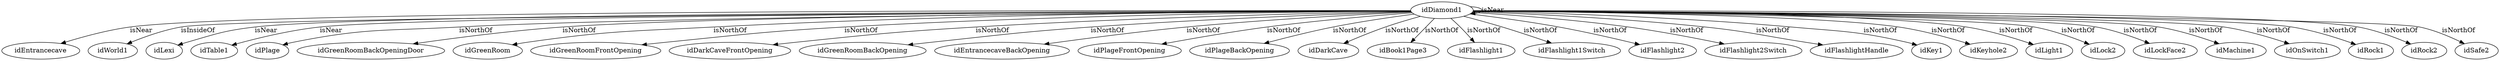 digraph  {
idDiamond1 [node_type=entity_node];
idEntrancecave [node_type=entity_node];
idWorld1 [node_type=entity_node];
idLexi [node_type=entity_node];
idTable1 [node_type=entity_node];
idPlage [node_type=entity_node];
idGreenRoomBackOpeningDoor [node_type=entity_node];
idGreenRoom [node_type=entity_node];
idGreenRoomFrontOpening [node_type=entity_node];
idDarkCaveFrontOpening [node_type=entity_node];
idGreenRoomBackOpening [node_type=entity_node];
idEntrancecaveBackOpening [node_type=entity_node];
idPlageFrontOpening [node_type=entity_node];
idPlageBackOpening [node_type=entity_node];
idDarkCave [node_type=entity_node];
idBook1Page3 [node_type=entity_node];
idFlashlight1 [node_type=entity_node];
idFlashlight1Switch [node_type=entity_node];
idFlashlight2 [node_type=entity_node];
idFlashlight2Switch [node_type=entity_node];
idFlashlightHandle [node_type=entity_node];
idKey1 [node_type=entity_node];
idKeyhole2 [node_type=entity_node];
idLight1 [node_type=entity_node];
idLock2 [node_type=entity_node];
idLockFace2 [node_type=entity_node];
idMachine1 [node_type=entity_node];
idOnSwitch1 [node_type=entity_node];
idRock1 [node_type=entity_node];
idRock2 [node_type=entity_node];
idSafe2 [node_type=entity_node];
idDiamond1 -> idEntrancecave  [edge_type=relationship, label=isNear];
idDiamond1 -> idWorld1  [edge_type=relationship, label=isInsideOf];
idDiamond1 -> idLexi  [edge_type=relationship, label=isNear];
idDiamond1 -> idTable1  [edge_type=relationship, label=isNear];
idDiamond1 -> idDiamond1  [edge_type=relationship, label=isNear];
idDiamond1 -> idPlage  [edge_type=relationship, label=isNorthOf];
idDiamond1 -> idGreenRoomBackOpeningDoor  [edge_type=relationship, label=isNorthOf];
idDiamond1 -> idGreenRoom  [edge_type=relationship, label=isNorthOf];
idDiamond1 -> idGreenRoomFrontOpening  [edge_type=relationship, label=isNorthOf];
idDiamond1 -> idDarkCaveFrontOpening  [edge_type=relationship, label=isNorthOf];
idDiamond1 -> idGreenRoomBackOpening  [edge_type=relationship, label=isNorthOf];
idDiamond1 -> idEntrancecaveBackOpening  [edge_type=relationship, label=isNorthOf];
idDiamond1 -> idPlageFrontOpening  [edge_type=relationship, label=isNorthOf];
idDiamond1 -> idPlageBackOpening  [edge_type=relationship, label=isNorthOf];
idDiamond1 -> idDarkCave  [edge_type=relationship, label=isNorthOf];
idDiamond1 -> idBook1Page3  [edge_type=relationship, label=isNorthOf];
idDiamond1 -> idFlashlight1  [edge_type=relationship, label=isNorthOf];
idDiamond1 -> idFlashlight1Switch  [edge_type=relationship, label=isNorthOf];
idDiamond1 -> idFlashlight2  [edge_type=relationship, label=isNorthOf];
idDiamond1 -> idFlashlight2Switch  [edge_type=relationship, label=isNorthOf];
idDiamond1 -> idFlashlightHandle  [edge_type=relationship, label=isNorthOf];
idDiamond1 -> idKey1  [edge_type=relationship, label=isNorthOf];
idDiamond1 -> idKeyhole2  [edge_type=relationship, label=isNorthOf];
idDiamond1 -> idLight1  [edge_type=relationship, label=isNorthOf];
idDiamond1 -> idLock2  [edge_type=relationship, label=isNorthOf];
idDiamond1 -> idLockFace2  [edge_type=relationship, label=isNorthOf];
idDiamond1 -> idMachine1  [edge_type=relationship, label=isNorthOf];
idDiamond1 -> idOnSwitch1  [edge_type=relationship, label=isNorthOf];
idDiamond1 -> idRock1  [edge_type=relationship, label=isNorthOf];
idDiamond1 -> idRock2  [edge_type=relationship, label=isNorthOf];
idDiamond1 -> idSafe2  [edge_type=relationship, label=isNorthOf];
}
